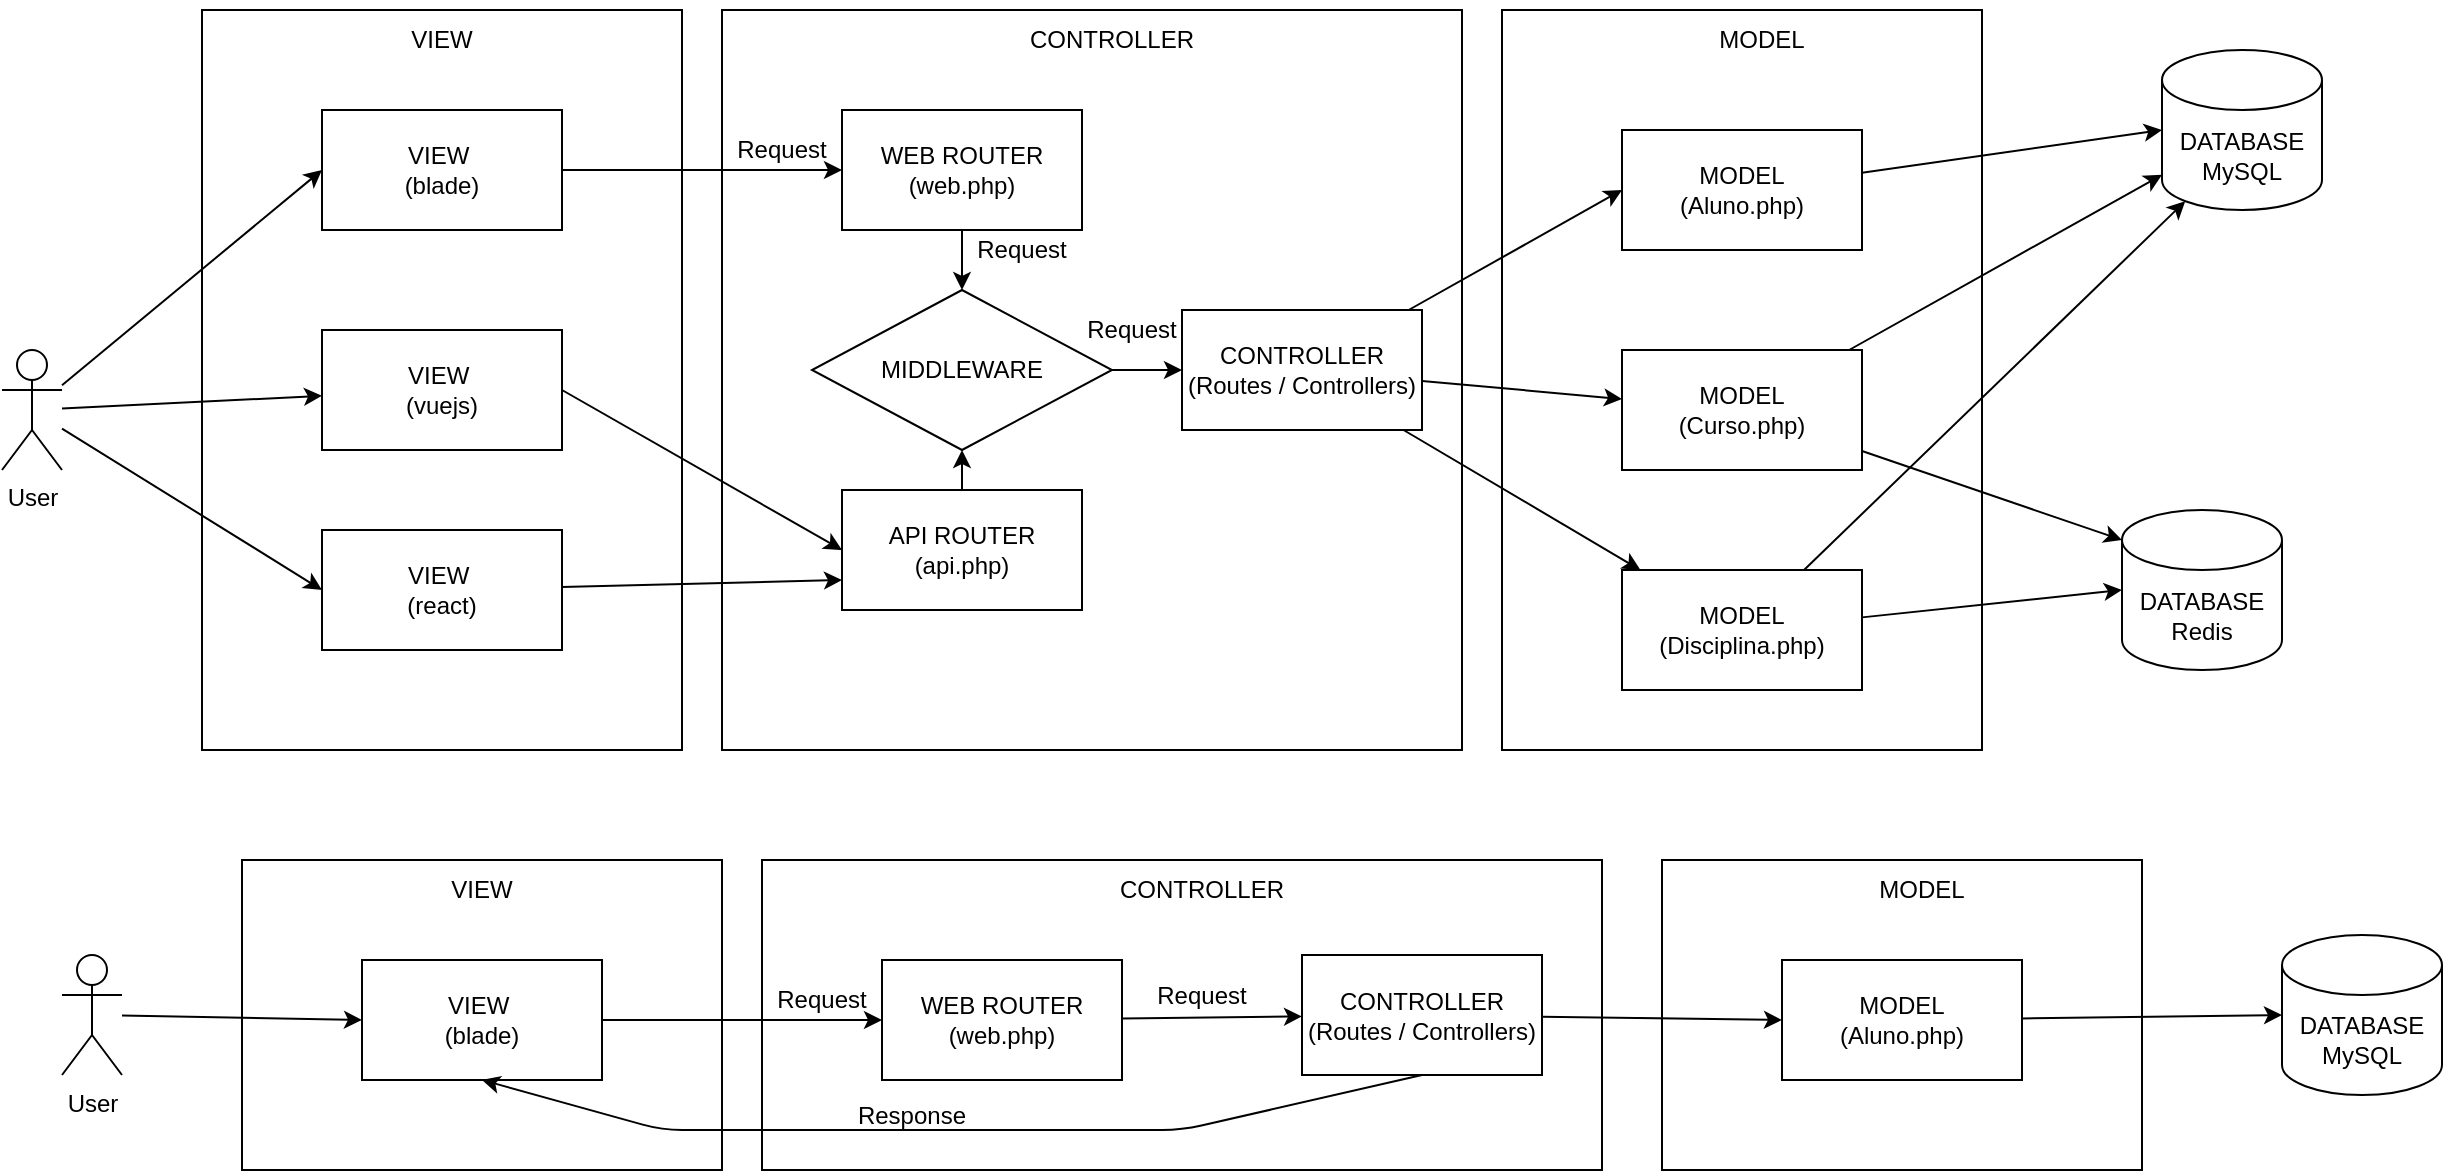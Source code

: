 <mxfile>
    <diagram id="IGh7p1CTSwkM3SqjVDZr" name="Page-1">
        <mxGraphModel dx="2101" dy="464" grid="1" gridSize="10" guides="1" tooltips="1" connect="1" arrows="1" fold="1" page="1" pageScale="1" pageWidth="850" pageHeight="1100" math="0" shadow="0">
            <root>
                <mxCell id="0"/>
                <mxCell id="1" parent="0"/>
                <mxCell id="33" value="" style="rounded=0;whiteSpace=wrap;html=1;" vertex="1" parent="1">
                    <mxGeometry x="670" y="70" width="240" height="370" as="geometry"/>
                </mxCell>
                <mxCell id="31" value="" style="rounded=0;whiteSpace=wrap;html=1;" vertex="1" parent="1">
                    <mxGeometry x="20" y="70" width="240" height="370" as="geometry"/>
                </mxCell>
                <mxCell id="19" value="" style="rounded=0;whiteSpace=wrap;html=1;" vertex="1" parent="1">
                    <mxGeometry x="280" y="70" width="370" height="370" as="geometry"/>
                </mxCell>
                <mxCell id="25" style="edgeStyle=none;html=1;entryX=0;entryY=0.5;entryDx=0;entryDy=0;" edge="1" parent="1" source="2" target="3">
                    <mxGeometry relative="1" as="geometry"/>
                </mxCell>
                <mxCell id="26" style="edgeStyle=none;html=1;" edge="1" parent="1" source="2" target="23">
                    <mxGeometry relative="1" as="geometry"/>
                </mxCell>
                <mxCell id="27" style="edgeStyle=none;html=1;entryX=0;entryY=0.5;entryDx=0;entryDy=0;" edge="1" parent="1" source="2" target="24">
                    <mxGeometry relative="1" as="geometry"/>
                </mxCell>
                <mxCell id="2" value="User" style="shape=umlActor;verticalLabelPosition=bottom;verticalAlign=top;html=1;outlineConnect=0;" vertex="1" parent="1">
                    <mxGeometry x="-80" y="240" width="30" height="60" as="geometry"/>
                </mxCell>
                <mxCell id="28" style="edgeStyle=none;html=1;entryX=0;entryY=0.5;entryDx=0;entryDy=0;" edge="1" parent="1" source="3" target="42">
                    <mxGeometry relative="1" as="geometry">
                        <mxPoint x="311.471" y="165.588" as="targetPoint"/>
                    </mxGeometry>
                </mxCell>
                <mxCell id="3" value="VIEW&amp;nbsp;&lt;br&gt;(blade)" style="rounded=0;whiteSpace=wrap;html=1;" vertex="1" parent="1">
                    <mxGeometry x="80" y="120" width="120" height="60" as="geometry"/>
                </mxCell>
                <mxCell id="8" value="" style="edgeStyle=none;html=1;" edge="1" parent="1" source="5" target="7">
                    <mxGeometry relative="1" as="geometry"/>
                </mxCell>
                <mxCell id="48" style="edgeStyle=none;html=1;" edge="1" parent="1" source="5" target="37">
                    <mxGeometry relative="1" as="geometry"/>
                </mxCell>
                <mxCell id="49" style="edgeStyle=none;html=1;entryX=0;entryY=0.5;entryDx=0;entryDy=0;" edge="1" parent="1" source="5" target="38">
                    <mxGeometry relative="1" as="geometry"/>
                </mxCell>
                <mxCell id="5" value="CONTROLLER&lt;br&gt;(Routes / Controllers)" style="whiteSpace=wrap;html=1;rounded=0;" vertex="1" parent="1">
                    <mxGeometry x="510" y="220" width="120" height="60" as="geometry"/>
                </mxCell>
                <mxCell id="12" style="edgeStyle=none;html=1;entryX=0;entryY=0.5;entryDx=0;entryDy=0;entryPerimeter=0;" edge="1" parent="1" source="7" target="10">
                    <mxGeometry relative="1" as="geometry"/>
                </mxCell>
                <mxCell id="52" style="edgeStyle=none;html=1;entryX=0.145;entryY=1;entryDx=0;entryDy=-4.35;entryPerimeter=0;" edge="1" parent="1" source="7" target="50">
                    <mxGeometry relative="1" as="geometry"/>
                </mxCell>
                <mxCell id="7" value="MODEL&lt;br&gt;(Disciplina.php)" style="whiteSpace=wrap;html=1;rounded=0;" vertex="1" parent="1">
                    <mxGeometry x="730" y="350" width="120" height="60" as="geometry"/>
                </mxCell>
                <mxCell id="10" value="DATABASE&lt;br&gt;Redis" style="shape=cylinder3;whiteSpace=wrap;html=1;boundedLbl=1;backgroundOutline=1;size=15;" vertex="1" parent="1">
                    <mxGeometry x="980" y="320" width="80" height="80" as="geometry"/>
                </mxCell>
                <mxCell id="22" value="CONTROLLER" style="text;html=1;strokeColor=none;fillColor=none;align=center;verticalAlign=middle;whiteSpace=wrap;rounded=0;" vertex="1" parent="1">
                    <mxGeometry x="425" y="65" width="100" height="40" as="geometry"/>
                </mxCell>
                <mxCell id="29" style="edgeStyle=none;html=1;entryX=0;entryY=0.5;entryDx=0;entryDy=0;exitX=1;exitY=0.5;exitDx=0;exitDy=0;" edge="1" parent="1" source="23" target="43">
                    <mxGeometry relative="1" as="geometry">
                        <mxPoint x="310" y="170" as="targetPoint"/>
                    </mxGeometry>
                </mxCell>
                <mxCell id="23" value="VIEW&amp;nbsp;&lt;br&gt;(vuejs)" style="rounded=0;whiteSpace=wrap;html=1;" vertex="1" parent="1">
                    <mxGeometry x="80" y="230" width="120" height="60" as="geometry"/>
                </mxCell>
                <mxCell id="30" style="edgeStyle=none;html=1;entryX=0;entryY=0.75;entryDx=0;entryDy=0;" edge="1" parent="1" source="24" target="43">
                    <mxGeometry relative="1" as="geometry">
                        <mxPoint x="305.455" y="183.636" as="targetPoint"/>
                    </mxGeometry>
                </mxCell>
                <mxCell id="24" value="VIEW&amp;nbsp;&lt;br&gt;(react)" style="rounded=0;whiteSpace=wrap;html=1;" vertex="1" parent="1">
                    <mxGeometry x="80" y="330" width="120" height="60" as="geometry"/>
                </mxCell>
                <mxCell id="32" value="VIEW" style="text;html=1;strokeColor=none;fillColor=none;align=center;verticalAlign=middle;whiteSpace=wrap;rounded=0;" vertex="1" parent="1">
                    <mxGeometry x="90" y="65" width="100" height="40" as="geometry"/>
                </mxCell>
                <mxCell id="34" value="MODEL" style="text;html=1;strokeColor=none;fillColor=none;align=center;verticalAlign=middle;whiteSpace=wrap;rounded=0;" vertex="1" parent="1">
                    <mxGeometry x="750" y="65" width="100" height="40" as="geometry"/>
                </mxCell>
                <mxCell id="39" style="edgeStyle=none;html=1;" edge="1" parent="1" source="37" target="50">
                    <mxGeometry relative="1" as="geometry"/>
                </mxCell>
                <mxCell id="53" style="edgeStyle=none;html=1;entryX=0;entryY=0;entryDx=0;entryDy=15;entryPerimeter=0;" edge="1" parent="1" source="37" target="10">
                    <mxGeometry relative="1" as="geometry"/>
                </mxCell>
                <mxCell id="37" value="MODEL&lt;br&gt;(Curso.php)" style="whiteSpace=wrap;html=1;rounded=0;" vertex="1" parent="1">
                    <mxGeometry x="730" y="240" width="120" height="60" as="geometry"/>
                </mxCell>
                <mxCell id="51" style="edgeStyle=none;html=1;entryX=0;entryY=0.5;entryDx=0;entryDy=0;entryPerimeter=0;" edge="1" parent="1" source="38" target="50">
                    <mxGeometry relative="1" as="geometry"/>
                </mxCell>
                <mxCell id="38" value="MODEL&lt;br&gt;(Aluno.php)" style="whiteSpace=wrap;html=1;rounded=0;" vertex="1" parent="1">
                    <mxGeometry x="730" y="130" width="120" height="60" as="geometry"/>
                </mxCell>
                <mxCell id="45" style="edgeStyle=none;html=1;" edge="1" parent="1" source="42" target="44">
                    <mxGeometry relative="1" as="geometry"/>
                </mxCell>
                <mxCell id="42" value="WEB ROUTER&lt;br&gt;(web.php)" style="whiteSpace=wrap;html=1;rounded=0;" vertex="1" parent="1">
                    <mxGeometry x="340" y="120" width="120" height="60" as="geometry"/>
                </mxCell>
                <mxCell id="46" style="edgeStyle=none;html=1;entryX=0.5;entryY=1;entryDx=0;entryDy=0;" edge="1" parent="1" source="43" target="44">
                    <mxGeometry relative="1" as="geometry"/>
                </mxCell>
                <mxCell id="43" value="API ROUTER&lt;br&gt;(api.php)" style="whiteSpace=wrap;html=1;rounded=0;" vertex="1" parent="1">
                    <mxGeometry x="340" y="310" width="120" height="60" as="geometry"/>
                </mxCell>
                <mxCell id="47" style="edgeStyle=none;html=1;" edge="1" parent="1" source="44" target="5">
                    <mxGeometry relative="1" as="geometry"/>
                </mxCell>
                <mxCell id="44" value="MIDDLEWARE" style="rhombus;whiteSpace=wrap;html=1;" vertex="1" parent="1">
                    <mxGeometry x="325" y="210" width="150" height="80" as="geometry"/>
                </mxCell>
                <mxCell id="50" value="DATABASE&lt;br&gt;MySQL" style="shape=cylinder3;whiteSpace=wrap;html=1;boundedLbl=1;backgroundOutline=1;size=15;" vertex="1" parent="1">
                    <mxGeometry x="1000" y="90" width="80" height="80" as="geometry"/>
                </mxCell>
                <mxCell id="54" value="" style="rounded=0;whiteSpace=wrap;html=1;" vertex="1" parent="1">
                    <mxGeometry x="750" y="495" width="240" height="155" as="geometry"/>
                </mxCell>
                <mxCell id="55" value="" style="rounded=0;whiteSpace=wrap;html=1;" vertex="1" parent="1">
                    <mxGeometry x="40" y="495" width="240" height="155" as="geometry"/>
                </mxCell>
                <mxCell id="56" value="" style="rounded=0;whiteSpace=wrap;html=1;" vertex="1" parent="1">
                    <mxGeometry x="300" y="495" width="420" height="155" as="geometry"/>
                </mxCell>
                <mxCell id="57" style="edgeStyle=none;html=1;entryX=0;entryY=0.5;entryDx=0;entryDy=0;" edge="1" parent="1" source="60" target="62">
                    <mxGeometry relative="1" as="geometry"/>
                </mxCell>
                <mxCell id="60" value="User" style="shape=umlActor;verticalLabelPosition=bottom;verticalAlign=top;html=1;outlineConnect=0;" vertex="1" parent="1">
                    <mxGeometry x="-50" y="542.5" width="30" height="60" as="geometry"/>
                </mxCell>
                <mxCell id="61" style="edgeStyle=none;html=1;entryX=0;entryY=0.5;entryDx=0;entryDy=0;" edge="1" parent="1" source="62" target="84">
                    <mxGeometry relative="1" as="geometry">
                        <mxPoint x="331.471" y="590.588" as="targetPoint"/>
                    </mxGeometry>
                </mxCell>
                <mxCell id="62" value="VIEW&amp;nbsp;&lt;br&gt;(blade)" style="rounded=0;whiteSpace=wrap;html=1;" vertex="1" parent="1">
                    <mxGeometry x="100" y="545" width="120" height="60" as="geometry"/>
                </mxCell>
                <mxCell id="65" style="edgeStyle=none;html=1;entryX=0;entryY=0.5;entryDx=0;entryDy=0;" edge="1" parent="1" source="66" target="82">
                    <mxGeometry relative="1" as="geometry"/>
                </mxCell>
                <mxCell id="96" style="edgeStyle=none;html=1;exitX=0.5;exitY=1;exitDx=0;exitDy=0;entryX=0.5;entryY=1;entryDx=0;entryDy=0;" edge="1" parent="1" source="66" target="62">
                    <mxGeometry relative="1" as="geometry">
                        <mxPoint x="160" y="790" as="targetPoint"/>
                        <Array as="points">
                            <mxPoint x="510" y="630"/>
                            <mxPoint x="250" y="630"/>
                        </Array>
                    </mxGeometry>
                </mxCell>
                <mxCell id="66" value="CONTROLLER&lt;br&gt;(Routes / Controllers)" style="whiteSpace=wrap;html=1;rounded=0;" vertex="1" parent="1">
                    <mxGeometry x="570" y="542.5" width="120" height="60" as="geometry"/>
                </mxCell>
                <mxCell id="71" value="CONTROLLER" style="text;html=1;strokeColor=none;fillColor=none;align=center;verticalAlign=middle;whiteSpace=wrap;rounded=0;" vertex="1" parent="1">
                    <mxGeometry x="470" y="490" width="100" height="40" as="geometry"/>
                </mxCell>
                <mxCell id="76" value="VIEW" style="text;html=1;strokeColor=none;fillColor=none;align=center;verticalAlign=middle;whiteSpace=wrap;rounded=0;" vertex="1" parent="1">
                    <mxGeometry x="110" y="490" width="100" height="40" as="geometry"/>
                </mxCell>
                <mxCell id="77" value="MODEL" style="text;html=1;strokeColor=none;fillColor=none;align=center;verticalAlign=middle;whiteSpace=wrap;rounded=0;" vertex="1" parent="1">
                    <mxGeometry x="830" y="490" width="100" height="40" as="geometry"/>
                </mxCell>
                <mxCell id="81" style="edgeStyle=none;html=1;entryX=0;entryY=0.5;entryDx=0;entryDy=0;entryPerimeter=0;" edge="1" parent="1" source="82" target="89">
                    <mxGeometry relative="1" as="geometry"/>
                </mxCell>
                <mxCell id="82" value="MODEL&lt;br&gt;(Aluno.php)" style="whiteSpace=wrap;html=1;rounded=0;" vertex="1" parent="1">
                    <mxGeometry x="810" y="545" width="120" height="60" as="geometry"/>
                </mxCell>
                <mxCell id="90" style="edgeStyle=none;html=1;" edge="1" parent="1" source="84" target="66">
                    <mxGeometry relative="1" as="geometry"/>
                </mxCell>
                <mxCell id="84" value="WEB ROUTER&lt;br&gt;(web.php)" style="whiteSpace=wrap;html=1;rounded=0;" vertex="1" parent="1">
                    <mxGeometry x="360" y="545" width="120" height="60" as="geometry"/>
                </mxCell>
                <mxCell id="89" value="DATABASE&lt;br&gt;MySQL" style="shape=cylinder3;whiteSpace=wrap;html=1;boundedLbl=1;backgroundOutline=1;size=15;" vertex="1" parent="1">
                    <mxGeometry x="1060" y="532.5" width="80" height="80" as="geometry"/>
                </mxCell>
                <mxCell id="92" value="Request" style="text;html=1;strokeColor=none;fillColor=none;align=center;verticalAlign=middle;whiteSpace=wrap;rounded=0;" vertex="1" parent="1">
                    <mxGeometry x="260" y="120" width="100" height="40" as="geometry"/>
                </mxCell>
                <mxCell id="93" value="Request" style="text;html=1;strokeColor=none;fillColor=none;align=center;verticalAlign=middle;whiteSpace=wrap;rounded=0;" vertex="1" parent="1">
                    <mxGeometry x="380" y="170" width="100" height="40" as="geometry"/>
                </mxCell>
                <mxCell id="94" value="Request" style="text;html=1;strokeColor=none;fillColor=none;align=center;verticalAlign=middle;whiteSpace=wrap;rounded=0;" vertex="1" parent="1">
                    <mxGeometry x="435" y="210" width="100" height="40" as="geometry"/>
                </mxCell>
                <mxCell id="97" value="Response" style="text;html=1;strokeColor=none;fillColor=none;align=center;verticalAlign=middle;whiteSpace=wrap;rounded=0;" vertex="1" parent="1">
                    <mxGeometry x="325" y="602.5" width="100" height="40" as="geometry"/>
                </mxCell>
                <mxCell id="98" value="Request" style="text;html=1;strokeColor=none;fillColor=none;align=center;verticalAlign=middle;whiteSpace=wrap;rounded=0;" vertex="1" parent="1">
                    <mxGeometry x="280" y="545" width="100" height="40" as="geometry"/>
                </mxCell>
                <mxCell id="99" value="Request" style="text;html=1;strokeColor=none;fillColor=none;align=center;verticalAlign=middle;whiteSpace=wrap;rounded=0;" vertex="1" parent="1">
                    <mxGeometry x="470" y="542.5" width="100" height="40" as="geometry"/>
                </mxCell>
            </root>
        </mxGraphModel>
    </diagram>
</mxfile>